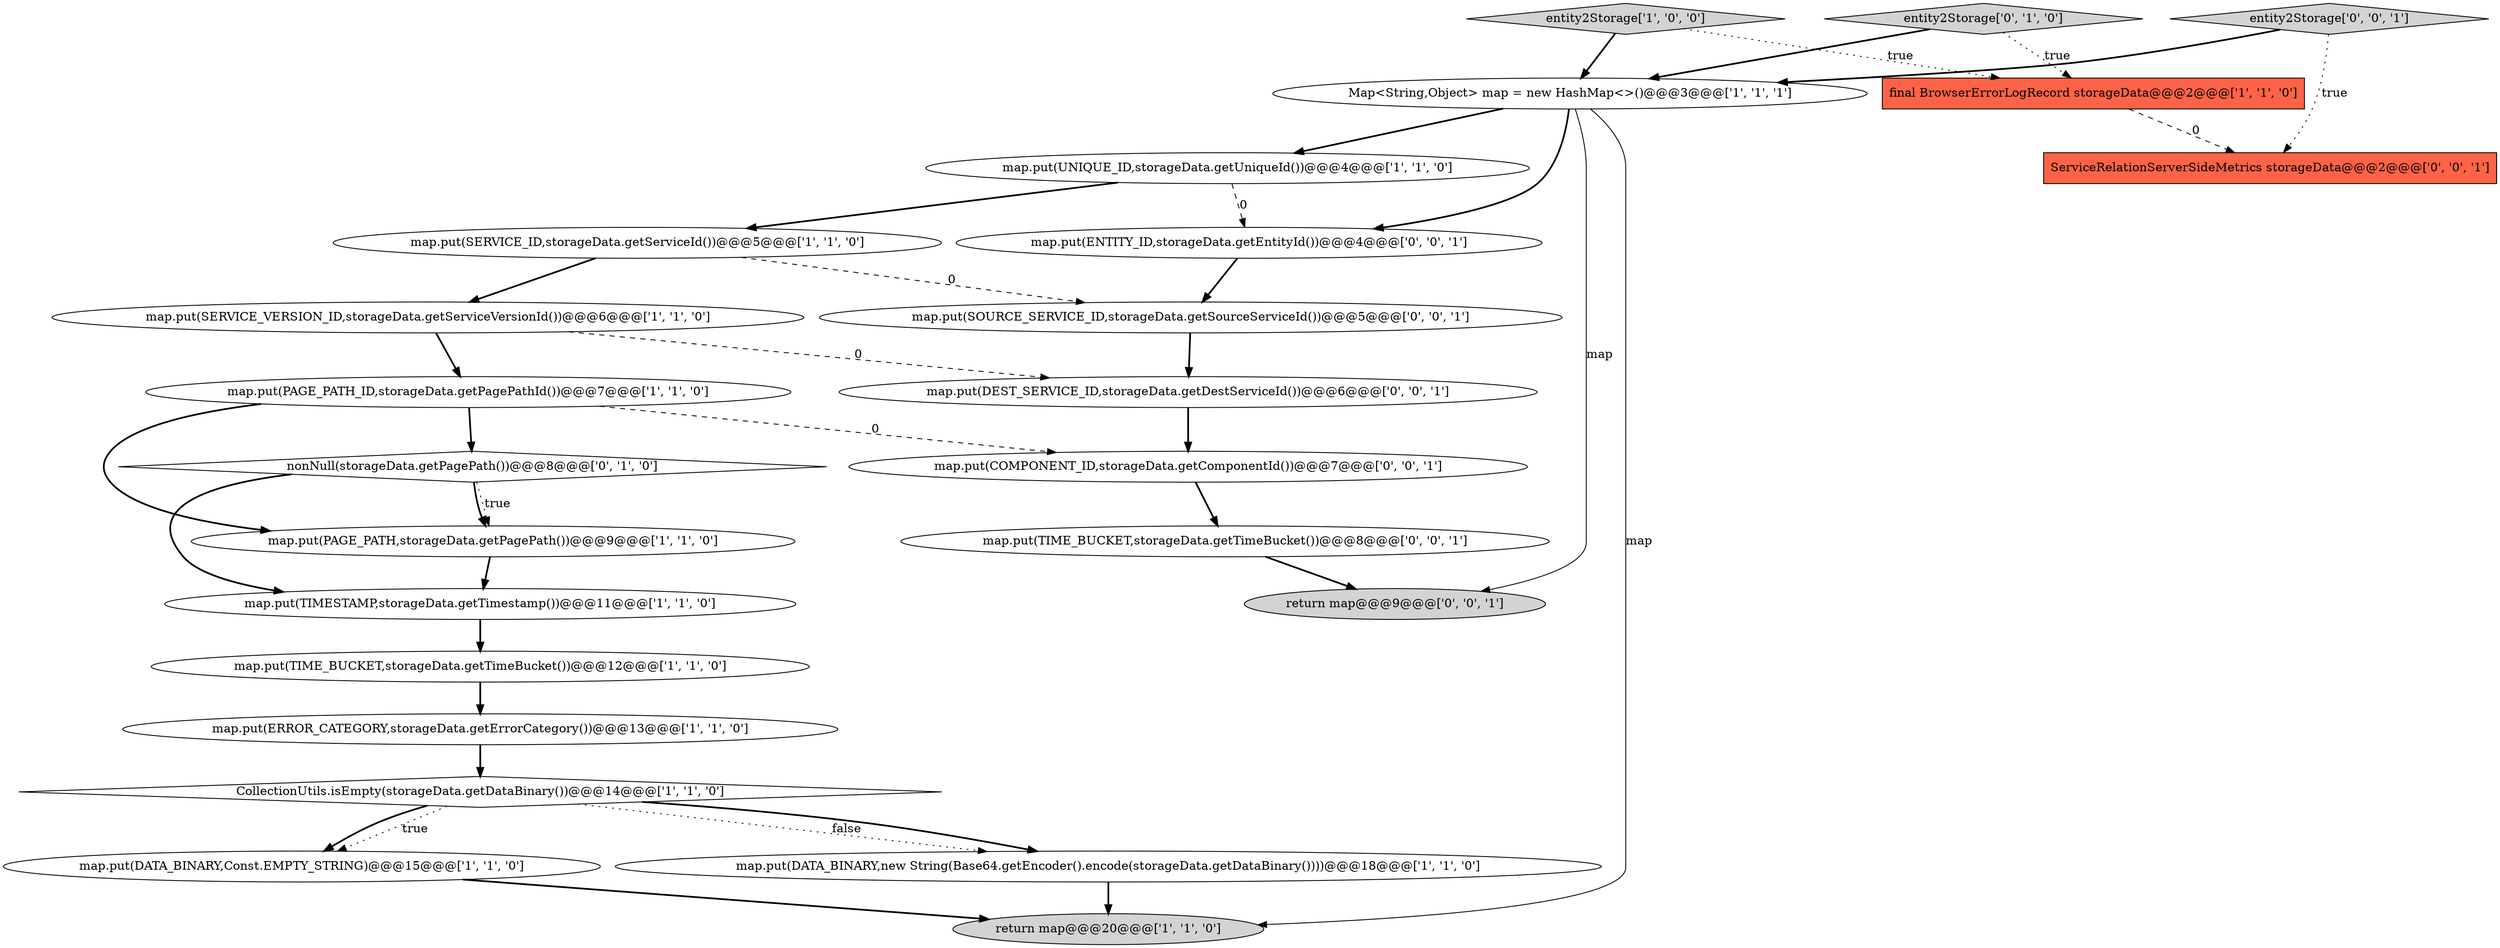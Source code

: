 digraph {
11 [style = filled, label = "map.put(DATA_BINARY,new String(Base64.getEncoder().encode(storageData.getDataBinary())))@@@18@@@['1', '1', '0']", fillcolor = white, shape = ellipse image = "AAA0AAABBB1BBB"];
5 [style = filled, label = "entity2Storage['1', '0', '0']", fillcolor = lightgray, shape = diamond image = "AAA0AAABBB1BBB"];
13 [style = filled, label = "CollectionUtils.isEmpty(storageData.getDataBinary())@@@14@@@['1', '1', '0']", fillcolor = white, shape = diamond image = "AAA0AAABBB1BBB"];
21 [style = filled, label = "map.put(ENTITY_ID,storageData.getEntityId())@@@4@@@['0', '0', '1']", fillcolor = white, shape = ellipse image = "AAA0AAABBB3BBB"];
1 [style = filled, label = "map.put(SERVICE_ID,storageData.getServiceId())@@@5@@@['1', '1', '0']", fillcolor = white, shape = ellipse image = "AAA0AAABBB1BBB"];
7 [style = filled, label = "map.put(PAGE_PATH,storageData.getPagePath())@@@9@@@['1', '1', '0']", fillcolor = white, shape = ellipse image = "AAA0AAABBB1BBB"];
3 [style = filled, label = "map.put(UNIQUE_ID,storageData.getUniqueId())@@@4@@@['1', '1', '0']", fillcolor = white, shape = ellipse image = "AAA0AAABBB1BBB"];
2 [style = filled, label = "Map<String,Object> map = new HashMap<>()@@@3@@@['1', '1', '1']", fillcolor = white, shape = ellipse image = "AAA0AAABBB1BBB"];
0 [style = filled, label = "return map@@@20@@@['1', '1', '0']", fillcolor = lightgray, shape = ellipse image = "AAA0AAABBB1BBB"];
23 [style = filled, label = "map.put(TIME_BUCKET,storageData.getTimeBucket())@@@8@@@['0', '0', '1']", fillcolor = white, shape = ellipse image = "AAA0AAABBB3BBB"];
12 [style = filled, label = "map.put(SERVICE_VERSION_ID,storageData.getServiceVersionId())@@@6@@@['1', '1', '0']", fillcolor = white, shape = ellipse image = "AAA0AAABBB1BBB"];
10 [style = filled, label = "map.put(PAGE_PATH_ID,storageData.getPagePathId())@@@7@@@['1', '1', '0']", fillcolor = white, shape = ellipse image = "AAA0AAABBB1BBB"];
6 [style = filled, label = "final BrowserErrorLogRecord storageData@@@2@@@['1', '1', '0']", fillcolor = tomato, shape = box image = "AAA0AAABBB1BBB"];
15 [style = filled, label = "entity2Storage['0', '1', '0']", fillcolor = lightgray, shape = diamond image = "AAA0AAABBB2BBB"];
18 [style = filled, label = "map.put(COMPONENT_ID,storageData.getComponentId())@@@7@@@['0', '0', '1']", fillcolor = white, shape = ellipse image = "AAA0AAABBB3BBB"];
17 [style = filled, label = "ServiceRelationServerSideMetrics storageData@@@2@@@['0', '0', '1']", fillcolor = tomato, shape = box image = "AAA0AAABBB3BBB"];
22 [style = filled, label = "map.put(SOURCE_SERVICE_ID,storageData.getSourceServiceId())@@@5@@@['0', '0', '1']", fillcolor = white, shape = ellipse image = "AAA0AAABBB3BBB"];
8 [style = filled, label = "map.put(ERROR_CATEGORY,storageData.getErrorCategory())@@@13@@@['1', '1', '0']", fillcolor = white, shape = ellipse image = "AAA0AAABBB1BBB"];
24 [style = filled, label = "return map@@@9@@@['0', '0', '1']", fillcolor = lightgray, shape = ellipse image = "AAA0AAABBB3BBB"];
20 [style = filled, label = "map.put(DEST_SERVICE_ID,storageData.getDestServiceId())@@@6@@@['0', '0', '1']", fillcolor = white, shape = ellipse image = "AAA0AAABBB3BBB"];
4 [style = filled, label = "map.put(TIMESTAMP,storageData.getTimestamp())@@@11@@@['1', '1', '0']", fillcolor = white, shape = ellipse image = "AAA0AAABBB1BBB"];
16 [style = filled, label = "nonNull(storageData.getPagePath())@@@8@@@['0', '1', '0']", fillcolor = white, shape = diamond image = "AAA1AAABBB2BBB"];
19 [style = filled, label = "entity2Storage['0', '0', '1']", fillcolor = lightgray, shape = diamond image = "AAA0AAABBB3BBB"];
14 [style = filled, label = "map.put(TIME_BUCKET,storageData.getTimeBucket())@@@12@@@['1', '1', '0']", fillcolor = white, shape = ellipse image = "AAA0AAABBB1BBB"];
9 [style = filled, label = "map.put(DATA_BINARY,Const.EMPTY_STRING)@@@15@@@['1', '1', '0']", fillcolor = white, shape = ellipse image = "AAA0AAABBB1BBB"];
5->2 [style = bold, label=""];
10->16 [style = bold, label=""];
13->11 [style = dotted, label="false"];
10->18 [style = dashed, label="0"];
16->4 [style = bold, label=""];
21->22 [style = bold, label=""];
2->0 [style = solid, label="map"];
23->24 [style = bold, label=""];
1->22 [style = dashed, label="0"];
1->12 [style = bold, label=""];
20->18 [style = bold, label=""];
11->0 [style = bold, label=""];
3->21 [style = dashed, label="0"];
6->17 [style = dashed, label="0"];
9->0 [style = bold, label=""];
22->20 [style = bold, label=""];
13->9 [style = dotted, label="true"];
16->7 [style = dotted, label="true"];
15->2 [style = bold, label=""];
15->6 [style = dotted, label="true"];
3->1 [style = bold, label=""];
2->3 [style = bold, label=""];
5->6 [style = dotted, label="true"];
12->10 [style = bold, label=""];
10->7 [style = bold, label=""];
13->11 [style = bold, label=""];
2->24 [style = solid, label="map"];
7->4 [style = bold, label=""];
14->8 [style = bold, label=""];
8->13 [style = bold, label=""];
4->14 [style = bold, label=""];
16->7 [style = bold, label=""];
19->17 [style = dotted, label="true"];
19->2 [style = bold, label=""];
13->9 [style = bold, label=""];
12->20 [style = dashed, label="0"];
2->21 [style = bold, label=""];
18->23 [style = bold, label=""];
}
